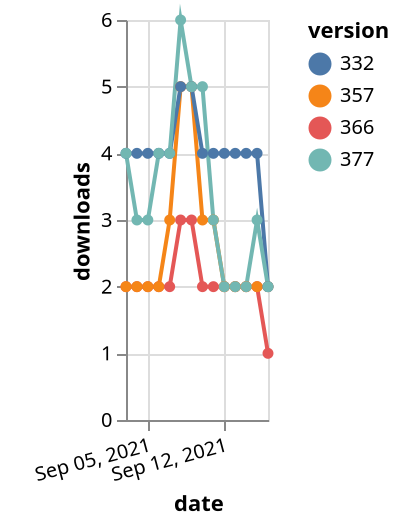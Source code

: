 {"$schema": "https://vega.github.io/schema/vega-lite/v5.json", "description": "A simple bar chart with embedded data.", "data": {"values": [{"date": "2021-09-03", "total": 2454, "delta": 2, "version": "366"}, {"date": "2021-09-04", "total": 2456, "delta": 2, "version": "366"}, {"date": "2021-09-05", "total": 2458, "delta": 2, "version": "366"}, {"date": "2021-09-06", "total": 2460, "delta": 2, "version": "366"}, {"date": "2021-09-07", "total": 2462, "delta": 2, "version": "366"}, {"date": "2021-09-08", "total": 2465, "delta": 3, "version": "366"}, {"date": "2021-09-09", "total": 2468, "delta": 3, "version": "366"}, {"date": "2021-09-10", "total": 2470, "delta": 2, "version": "366"}, {"date": "2021-09-11", "total": 2472, "delta": 2, "version": "366"}, {"date": "2021-09-12", "total": 2474, "delta": 2, "version": "366"}, {"date": "2021-09-13", "total": 2476, "delta": 2, "version": "366"}, {"date": "2021-09-14", "total": 2478, "delta": 2, "version": "366"}, {"date": "2021-09-15", "total": 2480, "delta": 2, "version": "366"}, {"date": "2021-09-16", "total": 2481, "delta": 1, "version": "366"}, {"date": "2021-09-03", "total": 3662, "delta": 2, "version": "357"}, {"date": "2021-09-04", "total": 3664, "delta": 2, "version": "357"}, {"date": "2021-09-05", "total": 3666, "delta": 2, "version": "357"}, {"date": "2021-09-06", "total": 3668, "delta": 2, "version": "357"}, {"date": "2021-09-07", "total": 3671, "delta": 3, "version": "357"}, {"date": "2021-09-08", "total": 3676, "delta": 5, "version": "357"}, {"date": "2021-09-09", "total": 3681, "delta": 5, "version": "357"}, {"date": "2021-09-10", "total": 3684, "delta": 3, "version": "357"}, {"date": "2021-09-11", "total": 3687, "delta": 3, "version": "357"}, {"date": "2021-09-12", "total": 3689, "delta": 2, "version": "357"}, {"date": "2021-09-13", "total": 3691, "delta": 2, "version": "357"}, {"date": "2021-09-14", "total": 3693, "delta": 2, "version": "357"}, {"date": "2021-09-15", "total": 3695, "delta": 2, "version": "357"}, {"date": "2021-09-16", "total": 3697, "delta": 2, "version": "357"}, {"date": "2021-09-03", "total": 4981, "delta": 4, "version": "332"}, {"date": "2021-09-04", "total": 4985, "delta": 4, "version": "332"}, {"date": "2021-09-05", "total": 4989, "delta": 4, "version": "332"}, {"date": "2021-09-06", "total": 4993, "delta": 4, "version": "332"}, {"date": "2021-09-07", "total": 4997, "delta": 4, "version": "332"}, {"date": "2021-09-08", "total": 5002, "delta": 5, "version": "332"}, {"date": "2021-09-09", "total": 5007, "delta": 5, "version": "332"}, {"date": "2021-09-10", "total": 5011, "delta": 4, "version": "332"}, {"date": "2021-09-11", "total": 5015, "delta": 4, "version": "332"}, {"date": "2021-09-12", "total": 5019, "delta": 4, "version": "332"}, {"date": "2021-09-13", "total": 5023, "delta": 4, "version": "332"}, {"date": "2021-09-14", "total": 5027, "delta": 4, "version": "332"}, {"date": "2021-09-15", "total": 5031, "delta": 4, "version": "332"}, {"date": "2021-09-16", "total": 5033, "delta": 2, "version": "332"}, {"date": "2021-09-03", "total": 3191, "delta": 4, "version": "377"}, {"date": "2021-09-04", "total": 3194, "delta": 3, "version": "377"}, {"date": "2021-09-05", "total": 3197, "delta": 3, "version": "377"}, {"date": "2021-09-06", "total": 3201, "delta": 4, "version": "377"}, {"date": "2021-09-07", "total": 3205, "delta": 4, "version": "377"}, {"date": "2021-09-08", "total": 3211, "delta": 6, "version": "377"}, {"date": "2021-09-09", "total": 3216, "delta": 5, "version": "377"}, {"date": "2021-09-10", "total": 3221, "delta": 5, "version": "377"}, {"date": "2021-09-11", "total": 3224, "delta": 3, "version": "377"}, {"date": "2021-09-12", "total": 3226, "delta": 2, "version": "377"}, {"date": "2021-09-13", "total": 3228, "delta": 2, "version": "377"}, {"date": "2021-09-14", "total": 3230, "delta": 2, "version": "377"}, {"date": "2021-09-15", "total": 3233, "delta": 3, "version": "377"}, {"date": "2021-09-16", "total": 3235, "delta": 2, "version": "377"}]}, "width": "container", "mark": {"type": "line", "point": {"filled": true}}, "encoding": {"x": {"field": "date", "type": "temporal", "timeUnit": "yearmonthdate", "title": "date", "axis": {"labelAngle": -15}}, "y": {"field": "delta", "type": "quantitative", "title": "downloads"}, "color": {"field": "version", "type": "nominal"}, "tooltip": {"field": "delta"}}}